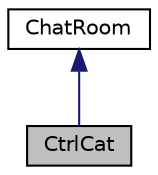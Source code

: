 digraph "CtrlCat"
{
 // LATEX_PDF_SIZE
  edge [fontname="Helvetica",fontsize="10",labelfontname="Helvetica",labelfontsize="10"];
  node [fontname="Helvetica",fontsize="10",shape=record];
  Node1 [label="CtrlCat",height=0.2,width=0.4,color="black", fillcolor="grey75", style="filled", fontcolor="black",tooltip="Child class of ChatRoom."];
  Node2 -> Node1 [dir="back",color="midnightblue",fontsize="10",style="solid"];
  Node2 [label="ChatRoom",height=0.2,width=0.4,color="black", fillcolor="white", style="filled",URL="$classChatRoom.html",tooltip="Abstract base class representing a chat room interface."];
}
